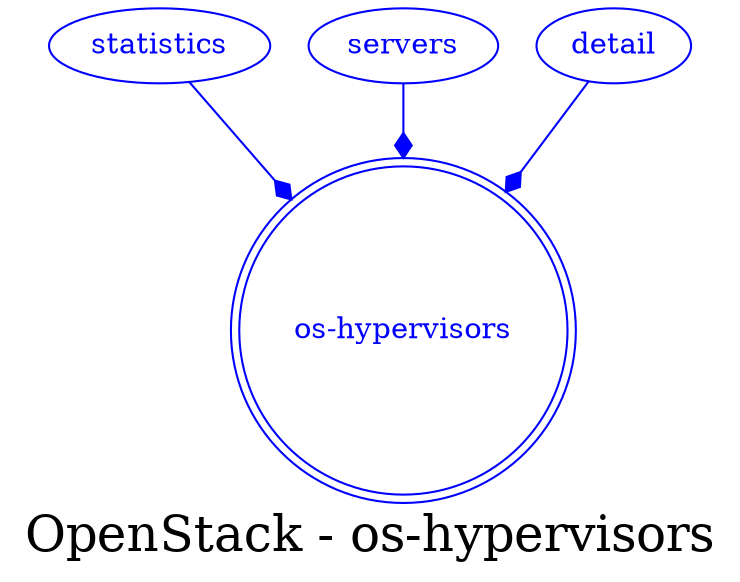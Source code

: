 digraph LexiconGraph {
graph[label="OpenStack - os-hypervisors", fontsize=24]
splines=true
"os-hypervisors" [color=blue, fontcolor=blue, shape=doublecircle]
"statistics" -> "os-hypervisors" [color=blue, fontcolor=blue, arrowhead=diamond, arrowtail=none]
"statistics" [color=blue, fontcolor=blue, shape=ellipse]
"servers" -> "os-hypervisors" [color=blue, fontcolor=blue, arrowhead=diamond, arrowtail=none]
"servers" [color=blue, fontcolor=blue, shape=ellipse]
"detail" -> "os-hypervisors" [color=blue, fontcolor=blue, arrowhead=diamond, arrowtail=none]
"detail" [color=blue, fontcolor=blue, shape=ellipse]
}
